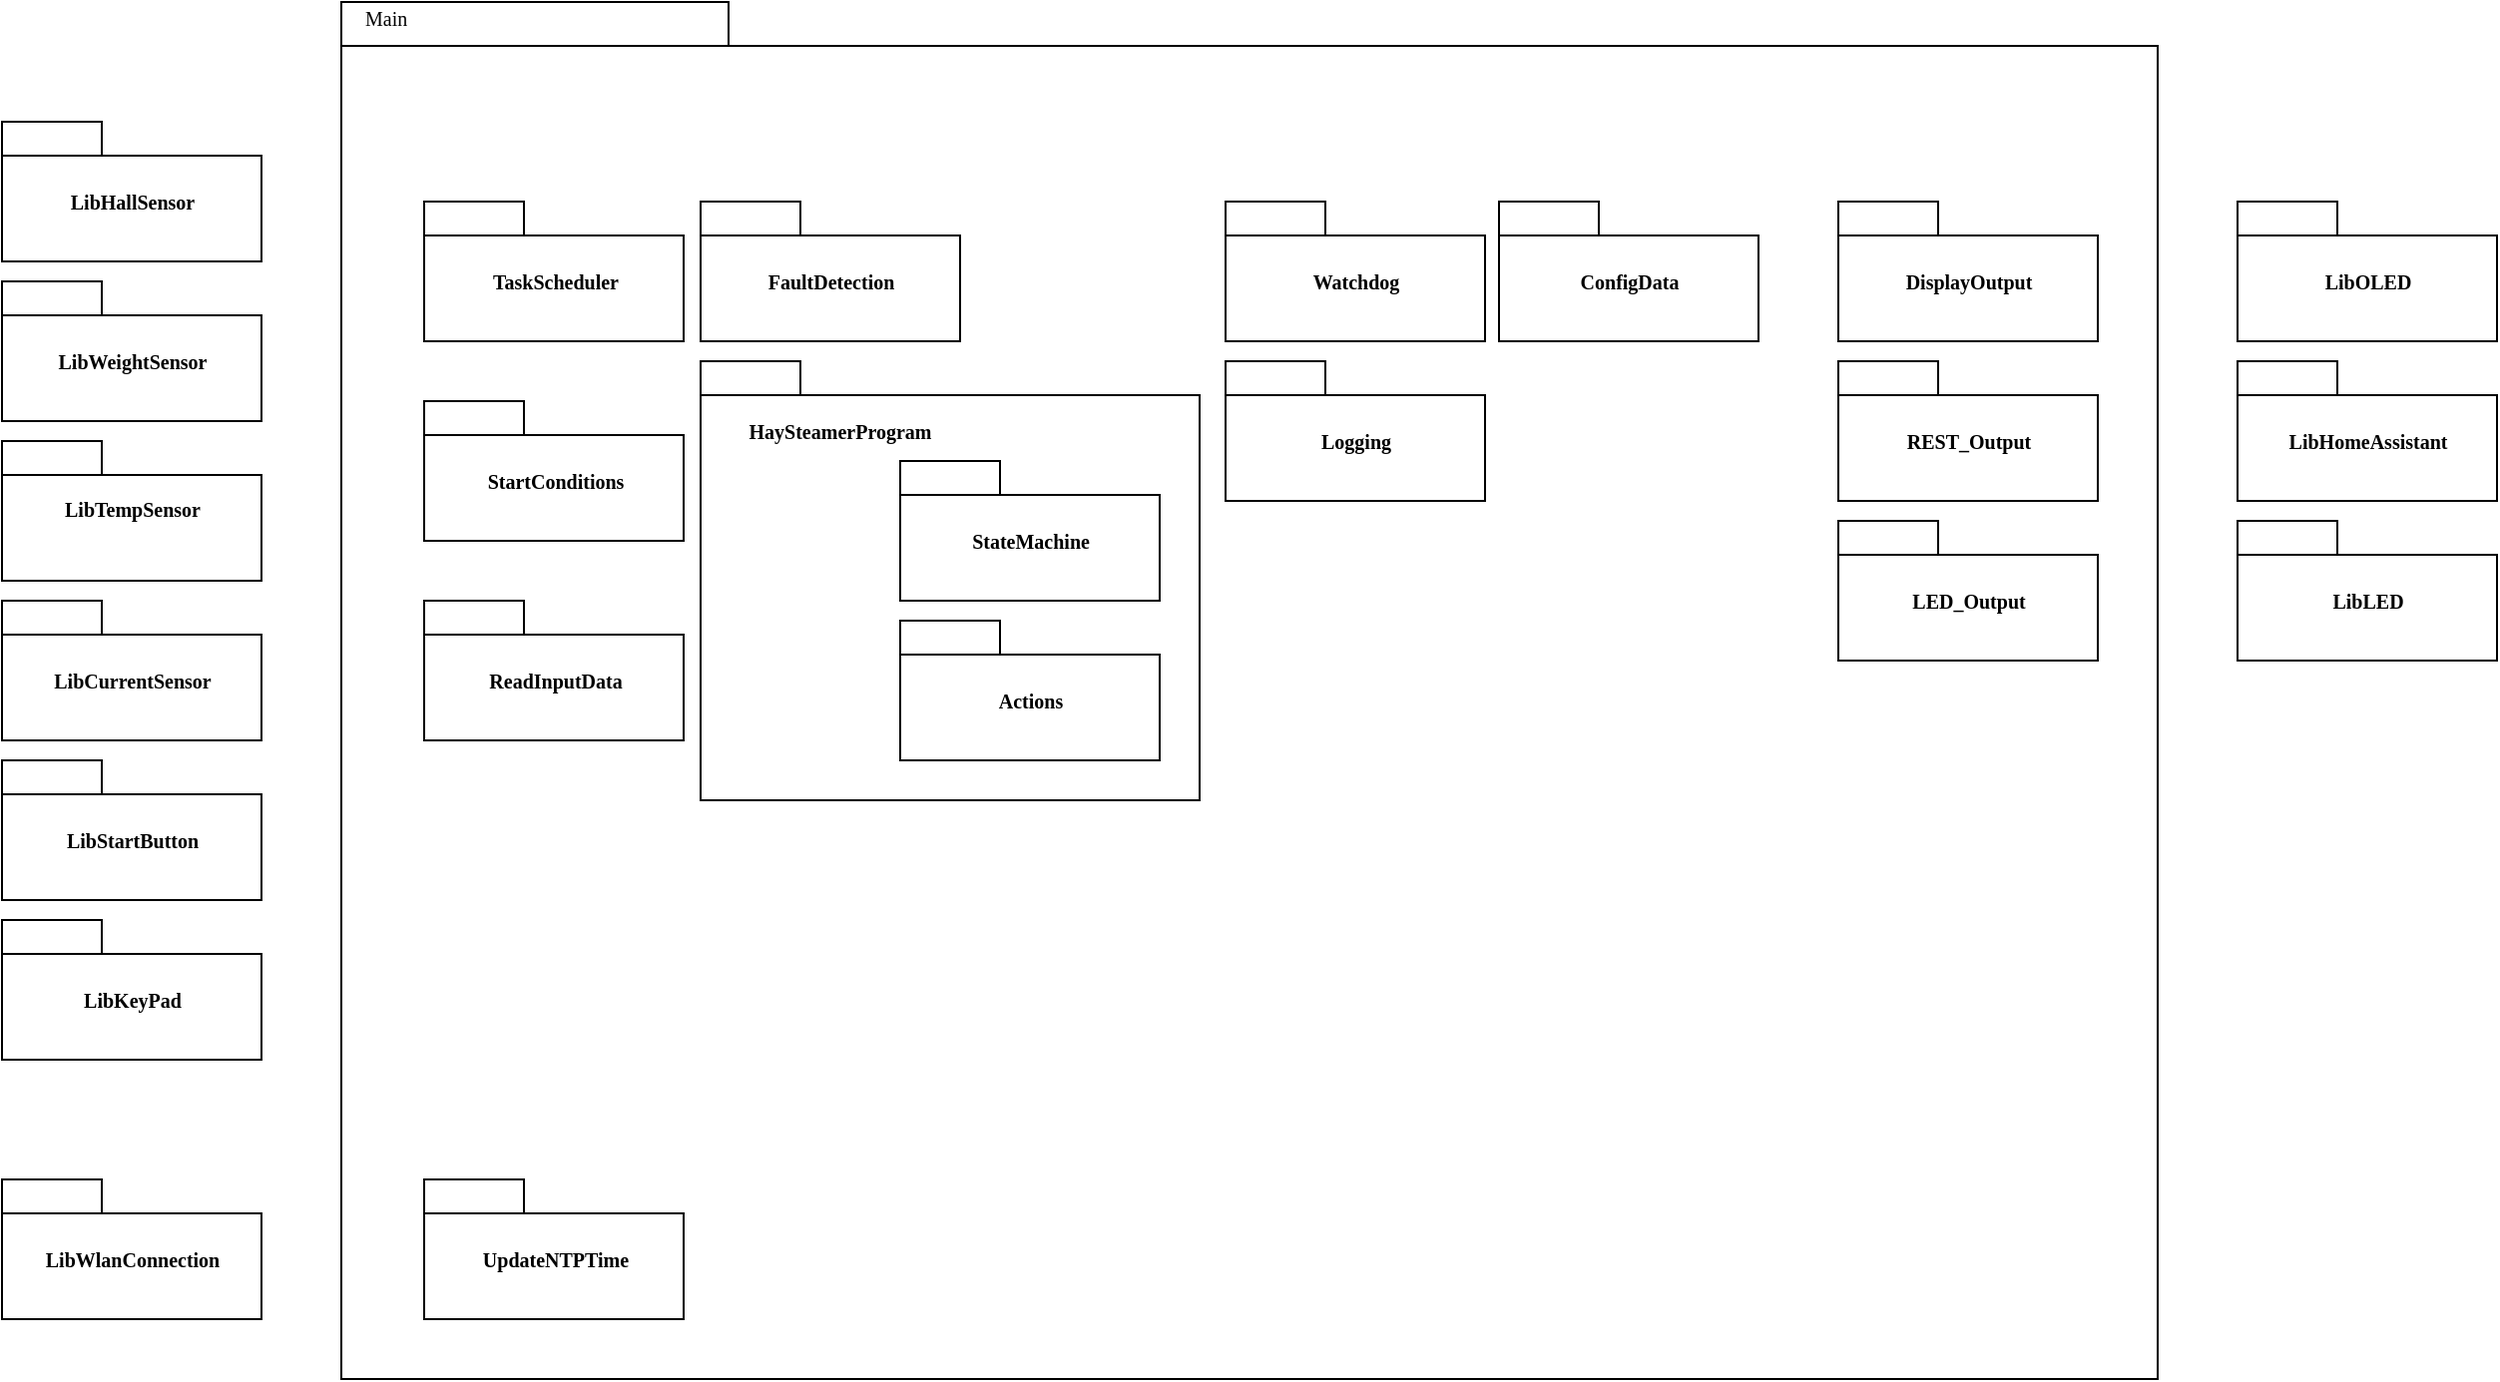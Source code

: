 <mxfile version="27.0.5">
  <diagram name="Page-1" id="b5b7bab2-c9e2-2cf4-8b2a-24fd1a2a6d21">
    <mxGraphModel dx="1418" dy="756" grid="1" gridSize="10" guides="1" tooltips="1" connect="1" arrows="1" fold="1" page="1" pageScale="1" pageWidth="827" pageHeight="1169" background="none" math="0" shadow="0">
      <root>
        <mxCell id="0" />
        <mxCell id="1" parent="0" />
        <mxCell id="6e0c8c40b5770093-72" value="" style="shape=folder;fontStyle=1;spacingTop=10;tabWidth=194;tabHeight=22;tabPosition=left;html=1;rounded=0;shadow=0;comic=0;labelBackgroundColor=none;strokeWidth=1;fillColor=none;fontFamily=Verdana;fontSize=10;align=center;" parent="1" vertex="1">
          <mxGeometry x="320" y="60" width="910" height="690" as="geometry" />
        </mxCell>
        <mxCell id="6e0c8c40b5770093-6" value="" style="group" parent="1" vertex="1" connectable="0">
          <mxGeometry x="361.5" y="160" width="130" height="70" as="geometry" />
        </mxCell>
        <mxCell id="6e0c8c40b5770093-4" value="TaskScheduler" style="shape=folder;fontStyle=1;spacingTop=10;tabWidth=50;tabHeight=17;tabPosition=left;html=1;rounded=0;shadow=0;comic=0;labelBackgroundColor=none;strokeWidth=1;fontFamily=Verdana;fontSize=10;align=center;" parent="6e0c8c40b5770093-6" vertex="1">
          <mxGeometry width="130" height="70" as="geometry" />
        </mxCell>
        <mxCell id="6e0c8c40b5770093-73" value="Main" style="text;html=1;align=left;verticalAlign=top;spacingTop=-4;fontSize=10;fontFamily=Verdana" parent="1" vertex="1">
          <mxGeometry x="330" y="60" width="130" height="20" as="geometry" />
        </mxCell>
        <mxCell id="WArmY9lFXDh91Jk2O42J-1" value="" style="group" vertex="1" connectable="0" parent="1">
          <mxGeometry x="150" y="280" width="130" height="70" as="geometry" />
        </mxCell>
        <mxCell id="WArmY9lFXDh91Jk2O42J-2" value="LibTempSensor&lt;div&gt;&lt;br&gt;&lt;/div&gt;" style="shape=folder;fontStyle=1;spacingTop=10;tabWidth=50;tabHeight=17;tabPosition=left;html=1;rounded=0;shadow=0;comic=0;labelBackgroundColor=none;strokeWidth=1;fontFamily=Verdana;fontSize=10;align=center;" vertex="1" parent="WArmY9lFXDh91Jk2O42J-1">
          <mxGeometry width="130" height="70" as="geometry" />
        </mxCell>
        <mxCell id="WArmY9lFXDh91Jk2O42J-4" value="&lt;div&gt;LibWlanConnection&lt;/div&gt;" style="shape=folder;fontStyle=1;spacingTop=10;tabWidth=50;tabHeight=17;tabPosition=left;html=1;rounded=0;shadow=0;comic=0;labelBackgroundColor=none;strokeWidth=1;fontFamily=Verdana;fontSize=10;align=center;" vertex="1" parent="1">
          <mxGeometry x="150" y="650" width="130" height="70" as="geometry" />
        </mxCell>
        <mxCell id="WArmY9lFXDh91Jk2O42J-5" value="LibStartButton" style="shape=folder;fontStyle=1;spacingTop=10;tabWidth=50;tabHeight=17;tabPosition=left;html=1;rounded=0;shadow=0;comic=0;labelBackgroundColor=none;strokeWidth=1;fontFamily=Verdana;fontSize=10;align=center;" vertex="1" parent="1">
          <mxGeometry x="150" y="440" width="130" height="70" as="geometry" />
        </mxCell>
        <mxCell id="WArmY9lFXDh91Jk2O42J-6" value="&lt;div&gt;LibKeyPad&lt;/div&gt;" style="shape=folder;fontStyle=1;spacingTop=10;tabWidth=50;tabHeight=17;tabPosition=left;html=1;rounded=0;shadow=0;comic=0;labelBackgroundColor=none;strokeWidth=1;fontFamily=Verdana;fontSize=10;align=center;" vertex="1" parent="1">
          <mxGeometry x="150" y="520" width="130" height="70" as="geometry" />
        </mxCell>
        <mxCell id="WArmY9lFXDh91Jk2O42J-7" value="&lt;div&gt;LibOLED&lt;/div&gt;" style="shape=folder;fontStyle=1;spacingTop=10;tabWidth=50;tabHeight=17;tabPosition=left;html=1;rounded=0;shadow=0;comic=0;labelBackgroundColor=none;strokeWidth=1;fontFamily=Verdana;fontSize=10;align=center;" vertex="1" parent="1">
          <mxGeometry x="1270" y="160" width="130" height="70" as="geometry" />
        </mxCell>
        <mxCell id="WArmY9lFXDh91Jk2O42J-8" value="" style="group" vertex="1" connectable="0" parent="1">
          <mxGeometry x="150" y="360" width="130" height="70" as="geometry" />
        </mxCell>
        <mxCell id="WArmY9lFXDh91Jk2O42J-9" value="&lt;div&gt;LibCurrentSensor&lt;/div&gt;" style="shape=folder;fontStyle=1;spacingTop=10;tabWidth=50;tabHeight=17;tabPosition=left;html=1;rounded=0;shadow=0;comic=0;labelBackgroundColor=none;strokeWidth=1;fontFamily=Verdana;fontSize=10;align=center;" vertex="1" parent="WArmY9lFXDh91Jk2O42J-8">
          <mxGeometry width="130" height="70" as="geometry" />
        </mxCell>
        <mxCell id="WArmY9lFXDh91Jk2O42J-10" value="" style="group" vertex="1" connectable="0" parent="1">
          <mxGeometry x="500" y="160" width="130" height="70" as="geometry" />
        </mxCell>
        <mxCell id="WArmY9lFXDh91Jk2O42J-11" value="FaultDetection" style="shape=folder;fontStyle=1;spacingTop=10;tabWidth=50;tabHeight=17;tabPosition=left;html=1;rounded=0;shadow=0;comic=0;labelBackgroundColor=none;strokeWidth=1;fontFamily=Verdana;fontSize=10;align=center;" vertex="1" parent="WArmY9lFXDh91Jk2O42J-10">
          <mxGeometry width="130" height="70" as="geometry" />
        </mxCell>
        <mxCell id="WArmY9lFXDh91Jk2O42J-12" value="" style="group" vertex="1" connectable="0" parent="1">
          <mxGeometry x="763" y="160" width="130" height="70" as="geometry" />
        </mxCell>
        <mxCell id="WArmY9lFXDh91Jk2O42J-13" value="Watchdog" style="shape=folder;fontStyle=1;spacingTop=10;tabWidth=50;tabHeight=17;tabPosition=left;html=1;rounded=0;shadow=0;comic=0;labelBackgroundColor=none;strokeWidth=1;fontFamily=Verdana;fontSize=10;align=center;" vertex="1" parent="WArmY9lFXDh91Jk2O42J-12">
          <mxGeometry width="130" height="70" as="geometry" />
        </mxCell>
        <mxCell id="WArmY9lFXDh91Jk2O42J-14" value="" style="group" vertex="1" connectable="0" parent="1">
          <mxGeometry x="361.5" y="360" width="130" height="70" as="geometry" />
        </mxCell>
        <mxCell id="WArmY9lFXDh91Jk2O42J-15" value="ReadInputData" style="shape=folder;fontStyle=1;spacingTop=10;tabWidth=50;tabHeight=17;tabPosition=left;html=1;rounded=0;shadow=0;comic=0;labelBackgroundColor=none;strokeWidth=1;fontFamily=Verdana;fontSize=10;align=center;" vertex="1" parent="WArmY9lFXDh91Jk2O42J-14">
          <mxGeometry width="130" height="70" as="geometry" />
        </mxCell>
        <mxCell id="WArmY9lFXDh91Jk2O42J-16" value="REST_Output" style="shape=folder;fontStyle=1;spacingTop=10;tabWidth=50;tabHeight=17;tabPosition=left;html=1;rounded=0;shadow=0;comic=0;labelBackgroundColor=none;strokeWidth=1;fontFamily=Verdana;fontSize=10;align=center;" vertex="1" parent="1">
          <mxGeometry x="1070" y="240" width="130" height="70" as="geometry" />
        </mxCell>
        <mxCell id="WArmY9lFXDh91Jk2O42J-17" value="&lt;div&gt;UpdateNTPTime&lt;/div&gt;" style="shape=folder;fontStyle=1;spacingTop=10;tabWidth=50;tabHeight=17;tabPosition=left;html=1;rounded=0;shadow=0;comic=0;labelBackgroundColor=none;strokeWidth=1;fontFamily=Verdana;fontSize=10;align=center;" vertex="1" parent="1">
          <mxGeometry x="361.5" y="650" width="130" height="70" as="geometry" />
        </mxCell>
        <mxCell id="WArmY9lFXDh91Jk2O42J-18" value="" style="group" vertex="1" connectable="0" parent="1">
          <mxGeometry x="900" y="160" width="130" height="70" as="geometry" />
        </mxCell>
        <mxCell id="WArmY9lFXDh91Jk2O42J-19" value="ConfigData" style="shape=folder;fontStyle=1;spacingTop=10;tabWidth=50;tabHeight=17;tabPosition=left;html=1;rounded=0;shadow=0;comic=0;labelBackgroundColor=none;strokeWidth=1;fontFamily=Verdana;fontSize=10;align=center;" vertex="1" parent="WArmY9lFXDh91Jk2O42J-18">
          <mxGeometry width="130" height="70" as="geometry" />
        </mxCell>
        <mxCell id="WArmY9lFXDh91Jk2O42J-20" value="" style="group" vertex="1" connectable="0" parent="1">
          <mxGeometry x="763" y="240" width="130" height="70" as="geometry" />
        </mxCell>
        <mxCell id="WArmY9lFXDh91Jk2O42J-21" value="Logging" style="shape=folder;fontStyle=1;spacingTop=10;tabWidth=50;tabHeight=17;tabPosition=left;html=1;rounded=0;shadow=0;comic=0;labelBackgroundColor=none;strokeWidth=1;fontFamily=Verdana;fontSize=10;align=center;" vertex="1" parent="WArmY9lFXDh91Jk2O42J-20">
          <mxGeometry width="130" height="70" as="geometry" />
        </mxCell>
        <mxCell id="WArmY9lFXDh91Jk2O42J-22" value="" style="group" vertex="1" connectable="0" parent="1">
          <mxGeometry x="150" y="200" width="130" height="70" as="geometry" />
        </mxCell>
        <mxCell id="WArmY9lFXDh91Jk2O42J-23" value="LibWeightSensor" style="shape=folder;fontStyle=1;spacingTop=10;tabWidth=50;tabHeight=17;tabPosition=left;html=1;rounded=0;shadow=0;comic=0;labelBackgroundColor=none;strokeWidth=1;fontFamily=Verdana;fontSize=10;align=center;" vertex="1" parent="WArmY9lFXDh91Jk2O42J-22">
          <mxGeometry width="130" height="70" as="geometry" />
        </mxCell>
        <mxCell id="WArmY9lFXDh91Jk2O42J-24" value="" style="group" vertex="1" connectable="0" parent="1">
          <mxGeometry x="150" y="120" width="130" height="70" as="geometry" />
        </mxCell>
        <mxCell id="WArmY9lFXDh91Jk2O42J-25" value="LibHallSensor" style="shape=folder;fontStyle=1;spacingTop=10;tabWidth=50;tabHeight=17;tabPosition=left;html=1;rounded=0;shadow=0;comic=0;labelBackgroundColor=none;strokeWidth=1;fontFamily=Verdana;fontSize=10;align=center;" vertex="1" parent="WArmY9lFXDh91Jk2O42J-24">
          <mxGeometry width="130" height="70" as="geometry" />
        </mxCell>
        <mxCell id="WArmY9lFXDh91Jk2O42J-26" value="" style="group" vertex="1" connectable="0" parent="1">
          <mxGeometry x="1070" y="160" width="130" height="70" as="geometry" />
        </mxCell>
        <mxCell id="WArmY9lFXDh91Jk2O42J-27" value="DisplayOutput" style="shape=folder;fontStyle=1;spacingTop=10;tabWidth=50;tabHeight=17;tabPosition=left;html=1;rounded=0;shadow=0;comic=0;labelBackgroundColor=none;strokeWidth=1;fontFamily=Verdana;fontSize=10;align=center;" vertex="1" parent="WArmY9lFXDh91Jk2O42J-26">
          <mxGeometry width="130" height="70" as="geometry" />
        </mxCell>
        <mxCell id="WArmY9lFXDh91Jk2O42J-28" value="&lt;div&gt;LibHomeAssistant&lt;/div&gt;" style="shape=folder;fontStyle=1;spacingTop=10;tabWidth=50;tabHeight=17;tabPosition=left;html=1;rounded=0;shadow=0;comic=0;labelBackgroundColor=none;strokeWidth=1;fontFamily=Verdana;fontSize=10;align=center;" vertex="1" parent="1">
          <mxGeometry x="1270" y="240" width="130" height="70" as="geometry" />
        </mxCell>
        <mxCell id="WArmY9lFXDh91Jk2O42J-29" value="&lt;div&gt;LibLED&lt;/div&gt;" style="shape=folder;fontStyle=1;spacingTop=10;tabWidth=50;tabHeight=17;tabPosition=left;html=1;rounded=0;shadow=0;comic=0;labelBackgroundColor=none;strokeWidth=1;fontFamily=Verdana;fontSize=10;align=center;" vertex="1" parent="1">
          <mxGeometry x="1270" y="320" width="130" height="70" as="geometry" />
        </mxCell>
        <mxCell id="WArmY9lFXDh91Jk2O42J-30" value="LED_Output" style="shape=folder;fontStyle=1;spacingTop=10;tabWidth=50;tabHeight=17;tabPosition=left;html=1;rounded=0;shadow=0;comic=0;labelBackgroundColor=none;strokeWidth=1;fontFamily=Verdana;fontSize=10;align=center;" vertex="1" parent="1">
          <mxGeometry x="1070" y="320" width="130" height="70" as="geometry" />
        </mxCell>
        <mxCell id="WArmY9lFXDh91Jk2O42J-31" value="" style="shape=folder;fontStyle=1;spacingTop=10;tabWidth=50;tabHeight=17;tabPosition=left;html=1;rounded=0;shadow=0;comic=0;labelBackgroundColor=none;strokeWidth=1;fontFamily=Verdana;fontSize=10;align=center;" vertex="1" parent="1">
          <mxGeometry x="500" y="240" width="250" height="220" as="geometry" />
        </mxCell>
        <mxCell id="WArmY9lFXDh91Jk2O42J-32" value="" style="group" vertex="1" connectable="0" parent="1">
          <mxGeometry x="600" y="290" width="130" height="70" as="geometry" />
        </mxCell>
        <mxCell id="WArmY9lFXDh91Jk2O42J-33" value="StateMachine" style="shape=folder;fontStyle=1;spacingTop=10;tabWidth=50;tabHeight=17;tabPosition=left;html=1;rounded=0;shadow=0;comic=0;labelBackgroundColor=none;strokeWidth=1;fontFamily=Verdana;fontSize=10;align=center;" vertex="1" parent="WArmY9lFXDh91Jk2O42J-32">
          <mxGeometry width="130" height="70" as="geometry" />
        </mxCell>
        <mxCell id="WArmY9lFXDh91Jk2O42J-34" value="" style="group" vertex="1" connectable="0" parent="1">
          <mxGeometry x="600" y="370" width="130" height="70" as="geometry" />
        </mxCell>
        <mxCell id="WArmY9lFXDh91Jk2O42J-35" value="Actions" style="shape=folder;fontStyle=1;spacingTop=10;tabWidth=50;tabHeight=17;tabPosition=left;html=1;rounded=0;shadow=0;comic=0;labelBackgroundColor=none;strokeWidth=1;fontFamily=Verdana;fontSize=10;align=center;" vertex="1" parent="WArmY9lFXDh91Jk2O42J-34">
          <mxGeometry width="130" height="70" as="geometry" />
        </mxCell>
        <mxCell id="WArmY9lFXDh91Jk2O42J-36" value="&lt;font style=&quot;font-size: 10px;&quot; face=&quot;Verdana&quot;&gt;&lt;b style=&quot;background-color: light-dark(#ffffff, var(--ge-dark-color, #121212));&quot;&gt;HaySteamerProgram&lt;/b&gt;&lt;/font&gt;" style="text;html=1;align=center;verticalAlign=middle;whiteSpace=wrap;rounded=0;" vertex="1" parent="1">
          <mxGeometry x="500" y="260" width="140" height="30" as="geometry" />
        </mxCell>
        <mxCell id="WArmY9lFXDh91Jk2O42J-37" value="" style="group" vertex="1" connectable="0" parent="1">
          <mxGeometry x="361.5" y="260" width="130" height="70" as="geometry" />
        </mxCell>
        <mxCell id="WArmY9lFXDh91Jk2O42J-38" value="StartConditions" style="shape=folder;fontStyle=1;spacingTop=10;tabWidth=50;tabHeight=17;tabPosition=left;html=1;rounded=0;shadow=0;comic=0;labelBackgroundColor=none;strokeWidth=1;fontFamily=Verdana;fontSize=10;align=center;" vertex="1" parent="WArmY9lFXDh91Jk2O42J-37">
          <mxGeometry width="130" height="70" as="geometry" />
        </mxCell>
      </root>
    </mxGraphModel>
  </diagram>
</mxfile>
